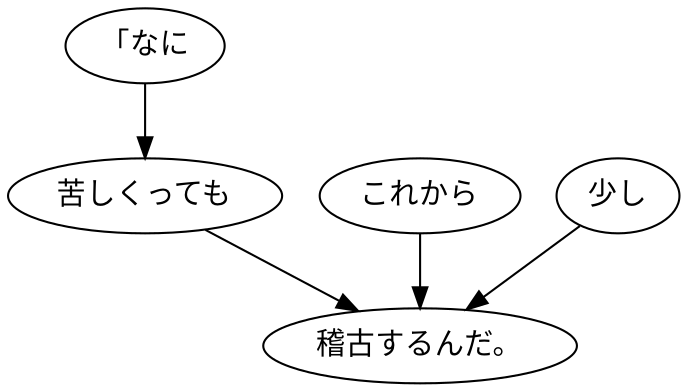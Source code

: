 digraph graph4645 {
	node0 [label="「なに"];
	node1 [label="苦しくっても"];
	node2 [label="これから"];
	node3 [label="少し"];
	node4 [label="稽古するんだ。"];
	node0 -> node1;
	node1 -> node4;
	node2 -> node4;
	node3 -> node4;
}

